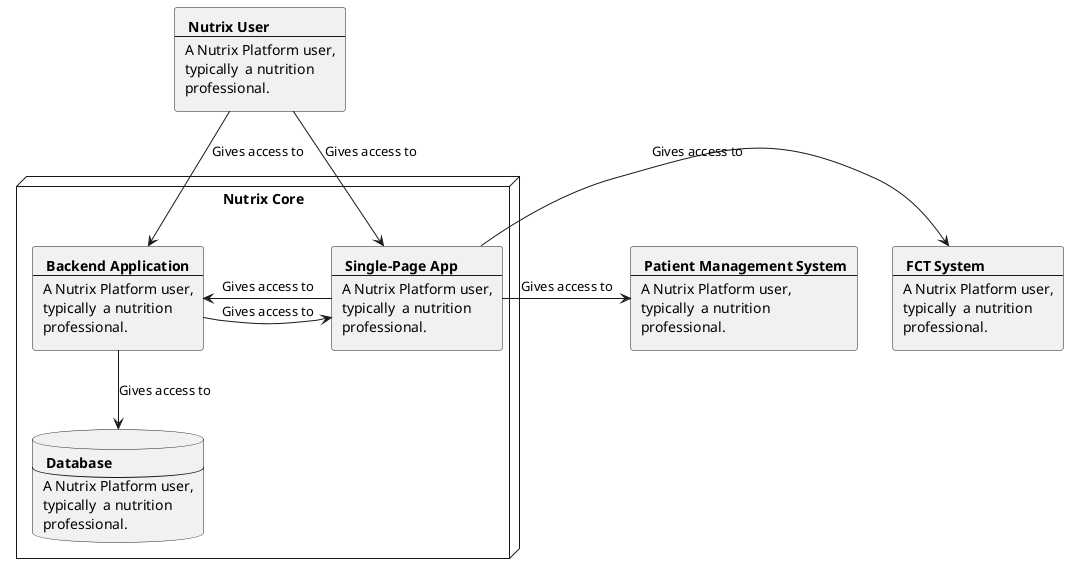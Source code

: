 @startuml


rectangle nutrixUser[
    <b> Nutrix User 
    ----
    A Nutrix Platform user,
    typically  a nutrition
    professional.
]

Node "Nutrix Core"{


rectangle Backend_Application[
    <b> Backend Application
    ----
    A Nutrix Platform user,
    typically  a nutrition
    professional.
]

rectangle Single_Page_App[
    <b> Single-Page App
    ----
    A Nutrix Platform user,
    typically  a nutrition
    professional.
]

Database Database[
    <b> Database
    ----
    A Nutrix Platform user,
    typically  a nutrition
    professional.
]

}

rectangle Patient_Management_System[
    <b> Patient Management System
    ----
    A Nutrix Platform user,
    typically  a nutrition
    professional.
]

rectangle FCT_System[
    <b> FCT System
    ----
    A Nutrix Platform user,
    typically  a nutrition
    professional.
]

[nutrixUser] --> [Backend_Application]: Gives access to
[nutrixUser] --> [Single_Page_App]: Gives access to
[Backend_Application] --> [Database]: Gives access to
[Backend_Application] <- [Single_Page_App]: Gives access to
[Backend_Application] -> [Single_Page_App]: Gives access to
[Single_Page_App] -> [Patient_Management_System]: Gives access to
[Single_Page_App] -> [FCT_System]: Gives access to

@enduml